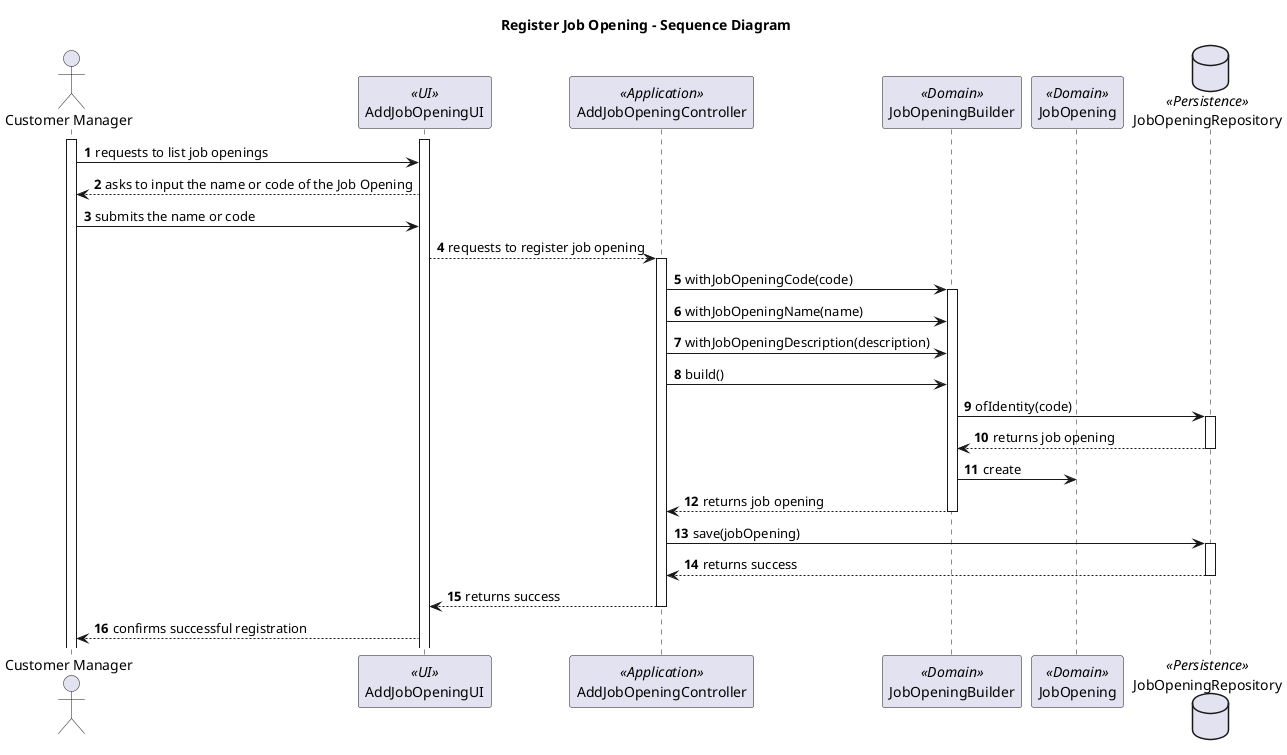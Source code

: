 @startuml

title Register Job Opening - Sequence Diagram

autonumber
actor "Customer Manager" as M
participant AddJobOpeningUI  as UI <<UI>>
participant AddJobOpeningController as Controller <<Application>>
participant JobOpeningBuilder as JB <<Domain>>
participant JobOpening as JO <<Domain>>
database JobOpeningRepository as JRepo <<Persistence>>

activate M
activate UI

M -> UI : requests to list job openings

UI --> M : asks to input the name or code of the Job Opening

M -> UI : submits the name or code

UI --> Controller : requests to register job opening

activate Controller

Controller -> JB: withJobOpeningCode(code)
activate JB
Controller -> JB: withJobOpeningName(name)
Controller -> JB: withJobOpeningDescription(description)
Controller -> JB: build()

JB -> JRepo: ofIdentity(code)
activate JRepo

JRepo --> JB: returns job opening
deactivate JRepo
JB -> JO: create
JB --> Controller: returns job opening
deactivate JB



Controller -> JRepo: save(jobOpening)
activate JRepo

JRepo --> Controller: returns success
deactivate JRepo
Controller --> UI: returns success
deactivate Controller

UI --> M: confirms successful registration

@enduml








